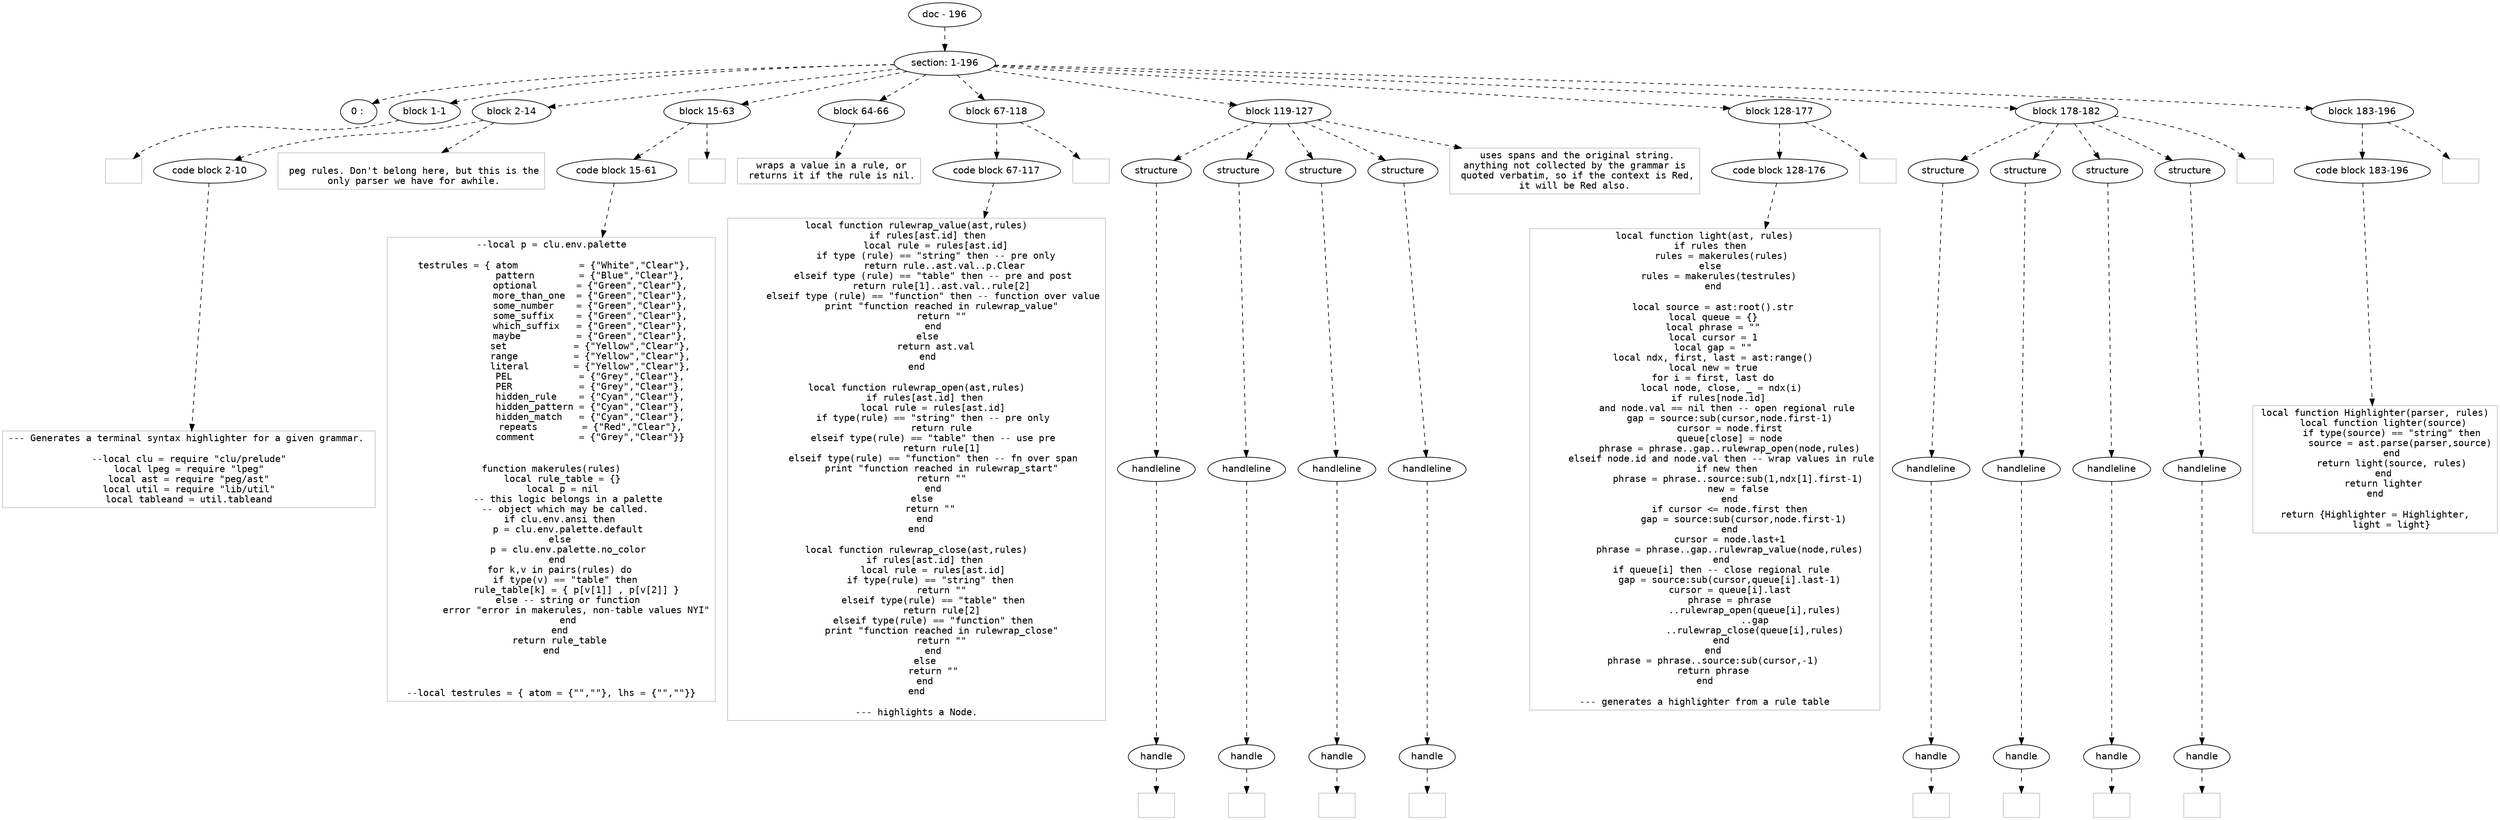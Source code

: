 digraph hierarchy {

node [fontname=Helvetica]
edge [style=dashed]

doc_0 [label="doc - 196"]


doc_0 -> { section_1}
{rank=same; section_1}

section_1 [label="section: 1-196"]


section_1 -> { header_2 block_3 block_4 block_5 block_6 block_7 block_8 block_9 block_10 block_11}
{rank=same; header_2 block_3 block_4 block_5 block_6 block_7 block_8 block_9 block_10 block_11}

header_2 [label="0 : "]

block_3 [label="block 1-1"]

block_4 [label="block 2-14"]

block_5 [label="block 15-63"]

block_6 [label="block 64-66"]

block_7 [label="block 67-118"]

block_8 [label="block 119-127"]

block_9 [label="block 128-177"]

block_10 [label="block 178-182"]

block_11 [label="block 183-196"]



block_3 -> leaf_12
leaf_12  [color=Gray,shape=rectangle,fontname=Inconsolata,label=""]
block_4 -> { codeblock_13}
{rank=same; codeblock_13}

codeblock_13 [label="code block 2-10"]



codeblock_13 -> leaf_14
leaf_14  [color=Gray,shape=rectangle,fontname=Inconsolata,label="--- Generates a terminal syntax highlighter for a given grammar. 

--local clu = require \"clu/prelude\"
local lpeg = require \"lpeg\"
local ast = require \"peg/ast\"
local util = require \"lib/util\"
local tableand = util.tableand"]

block_4 -> leaf_15
leaf_15  [color=Gray,shape=rectangle,fontname=Inconsolata,label="
 peg rules. Don't belong here, but this is the
 only parser we have for awhile.
"]
block_5 -> { codeblock_16}
{rank=same; codeblock_16}

codeblock_16 [label="code block 15-61"]



codeblock_16 -> leaf_17
leaf_17  [color=Gray,shape=rectangle,fontname=Inconsolata,label="--local p = clu.env.palette

 testrules = { atom           = {\"White\",\"Clear\"},
              pattern        = {\"Blue\",\"Clear\"},
              optional       = {\"Green\",\"Clear\"},
              more_than_one  = {\"Green\",\"Clear\"},
              some_number    = {\"Green\",\"Clear\"},
              some_suffix    = {\"Green\",\"Clear\"},
              which_suffix   = {\"Green\",\"Clear\"},
              maybe          = {\"Green\",\"Clear\"},
              set            = {\"Yellow\",\"Clear\"},
              range          = {\"Yellow\",\"Clear\"},
              literal        = {\"Yellow\",\"Clear\"},
              PEL            = {\"Grey\",\"Clear\"},
              PER            = {\"Grey\",\"Clear\"},
              hidden_rule    = {\"Cyan\",\"Clear\"},
              hidden_pattern = {\"Cyan\",\"Clear\"},
              hidden_match   = {\"Cyan\",\"Clear\"},
              repeats        = {\"Red\",\"Clear\"},
              comment        = {\"Grey\",\"Clear\"}}


function makerules(rules)
    local rule_table = {}
    local p = nil
       -- this logic belongs in a palette 
      -- object which may be called. 
    if clu.env.ansi then 
      p = clu.env.palette.default
   else
      p = clu.env.palette.no_color
   end 
   for k,v in pairs(rules) do
      if type(v) == \"table\" then 
         rule_table[k] = { p[v[1]] , p[v[2]] }
      else -- string or function
         error \"error in makerules, non-table values NYI\"
      end
   end
   return rule_table
end



--local testrules = { atom = {\"\",\"\"}, lhs = {\"\",\"\"}}"]

block_5 -> leaf_18
leaf_18  [color=Gray,shape=rectangle,fontname=Inconsolata,label="
"]

block_6 -> leaf_19
leaf_19  [color=Gray,shape=rectangle,fontname=Inconsolata,label=" wraps a value in a rule, or
 returns it if the rule is nil.
"]
block_7 -> { codeblock_20}
{rank=same; codeblock_20}

codeblock_20 [label="code block 67-117"]



codeblock_20 -> leaf_21
leaf_21  [color=Gray,shape=rectangle,fontname=Inconsolata,label="local function rulewrap_value(ast,rules)
    if rules[ast.id] then
       local rule = rules[ast.id]
       if type (rule) == \"string\" then -- pre only
          return rule..ast.val..p.Clear
      elseif type (rule) == \"table\" then -- pre and post
         return rule[1]..ast.val..rule[2]
      elseif type (rule) == \"function\" then -- function over value
         print \"function reached in rulewrap_value\"
         return \"\"
      end
    else
       return ast.val
    end
end

local function rulewrap_open(ast,rules)
   if rules[ast.id] then
      local rule = rules[ast.id]
      if type(rule) == \"string\" then -- pre only
         return rule
      elseif type(rule) == \"table\" then -- use pre
         return rule[1]
      elseif type(rule) == \"function\" then -- fn over span
         print \"function reached in rulewrap_start\"
         return \"\"
      end
   else 
      return \"\" 
   end
end

local function rulewrap_close(ast,rules)
   if rules[ast.id] then
      local rule = rules[ast.id]
      if type(rule) == \"string\" then 
         return \"\"
      elseif type(rule) == \"table\" then
         return rule[2]
      elseif type(rule) == \"function\" then
         print \"function reached in rulewrap_close\"
         return \"\"
      end
   else
      return \"\"
   end
end

--- highlights a Node."]

block_7 -> leaf_22
leaf_22  [color=Gray,shape=rectangle,fontname=Inconsolata,label=""]
block_8 -> { structure_23 structure_24 structure_25 structure_26}
{rank=same; structure_23 structure_24 structure_25 structure_26}

structure_23 [label="structure"]

structure_24 [label="structure"]

structure_25 [label="structure"]

structure_26 [label="structure"]


structure_23 -> { handleline_27}
{rank=same; handleline_27}

handleline_27 [label="handleline"]


handleline_27 -> { handle_28}
{rank=same; handle_28}

handle_28 [label="handle"]



handle_28 -> leaf_29
leaf_29  [color=Gray,shape=rectangle,fontname=Inconsolata,label=""]
structure_24 -> { handleline_30}
{rank=same; handleline_30}

handleline_30 [label="handleline"]


handleline_30 -> { handle_31}
{rank=same; handle_31}

handle_31 [label="handle"]



handle_31 -> leaf_32
leaf_32  [color=Gray,shape=rectangle,fontname=Inconsolata,label=""]
structure_25 -> { handleline_33}
{rank=same; handleline_33}

handleline_33 [label="handleline"]


handleline_33 -> { handle_34}
{rank=same; handle_34}

handle_34 [label="handle"]



handle_34 -> leaf_35
leaf_35  [color=Gray,shape=rectangle,fontname=Inconsolata,label=""]
structure_26 -> { handleline_36}
{rank=same; handleline_36}

handleline_36 [label="handleline"]


handleline_36 -> { handle_37}
{rank=same; handle_37}

handle_37 [label="handle"]



handle_37 -> leaf_38
leaf_38  [color=Gray,shape=rectangle,fontname=Inconsolata,label=""]

block_8 -> leaf_39
leaf_39  [color=Gray,shape=rectangle,fontname=Inconsolata,label=" uses spans and the original string.
 anything not collected by the grammar is 
 quoted verbatim, so if the context is Red,
 it will be Red also. 
"]
block_9 -> { codeblock_40}
{rank=same; codeblock_40}

codeblock_40 [label="code block 128-176"]



codeblock_40 -> leaf_41
leaf_41  [color=Gray,shape=rectangle,fontname=Inconsolata,label="local function light(ast, rules)
   if rules then 
      rules = makerules(rules)
   else 
      rules = makerules(testrules) 
   end

   local source = ast:root().str
   local queue = {}
   local phrase = \"\"
   local cursor = 1
   local gap = \"\"
   local ndx, first, last = ast:range()
   local new = true
   for i = first, last do
      local node, close, _ = ndx(i)
      if rules[node.id] 
        and node.val == nil then -- open regional rule
         gap = source:sub(cursor,node.first-1)
         cursor = node.first
         queue[close] = node
         phrase = phrase..gap..rulewrap_open(node,rules)
      elseif node.id and node.val then -- wrap values in rule
         if new then 
            phrase = phrase..source:sub(1,ndx[1].first-1)
            new = false
         end
         if cursor <= node.first then
              gap = source:sub(cursor,node.first-1)
         end
         cursor = node.last+1
         phrase = phrase..gap..rulewrap_value(node,rules)
      end
      if queue[i] then -- close regional rule
         gap = source:sub(cursor,queue[i].last-1)
         cursor = queue[i].last
         phrase = phrase
                  ..rulewrap_open(queue[i],rules)
                  ..gap
                  ..rulewrap_close(queue[i],rules)
      end
   end
   phrase = phrase..source:sub(cursor,-1)
   return phrase
end

--- generates a highlighter from a rule table"]

block_9 -> leaf_42
leaf_42  [color=Gray,shape=rectangle,fontname=Inconsolata,label=""]
block_10 -> { structure_43 structure_44 structure_45 structure_46}
{rank=same; structure_43 structure_44 structure_45 structure_46}

structure_43 [label="structure"]

structure_44 [label="structure"]

structure_45 [label="structure"]

structure_46 [label="structure"]


structure_43 -> { handleline_47}
{rank=same; handleline_47}

handleline_47 [label="handleline"]


handleline_47 -> { handle_48}
{rank=same; handle_48}

handle_48 [label="handle"]



handle_48 -> leaf_49
leaf_49  [color=Gray,shape=rectangle,fontname=Inconsolata,label=""]
structure_44 -> { handleline_50}
{rank=same; handleline_50}

handleline_50 [label="handleline"]


handleline_50 -> { handle_51}
{rank=same; handle_51}

handle_51 [label="handle"]



handle_51 -> leaf_52
leaf_52  [color=Gray,shape=rectangle,fontname=Inconsolata,label=""]
structure_45 -> { handleline_53}
{rank=same; handleline_53}

handleline_53 [label="handleline"]


handleline_53 -> { handle_54}
{rank=same; handle_54}

handle_54 [label="handle"]



handle_54 -> leaf_55
leaf_55  [color=Gray,shape=rectangle,fontname=Inconsolata,label=""]
structure_46 -> { handleline_56}
{rank=same; handleline_56}

handleline_56 [label="handleline"]


handleline_56 -> { handle_57}
{rank=same; handle_57}

handle_57 [label="handle"]



handle_57 -> leaf_58
leaf_58  [color=Gray,shape=rectangle,fontname=Inconsolata,label=""]

block_10 -> leaf_59
leaf_59  [color=Gray,shape=rectangle,fontname=Inconsolata,label=""]
block_11 -> { codeblock_60}
{rank=same; codeblock_60}

codeblock_60 [label="code block 183-196"]



codeblock_60 -> leaf_61
leaf_61  [color=Gray,shape=rectangle,fontname=Inconsolata,label="local function Highlighter(parser, rules)
   local function lighter(source)
      if type(source) == \"string\" then
         source = ast.parse(parser,source)
      end
      return light(source, rules)
   end
   return lighter
end

return {Highlighter = Highlighter,
      light = light}"]

block_11 -> leaf_62
leaf_62  [color=Gray,shape=rectangle,fontname=Inconsolata,label=""]

}
